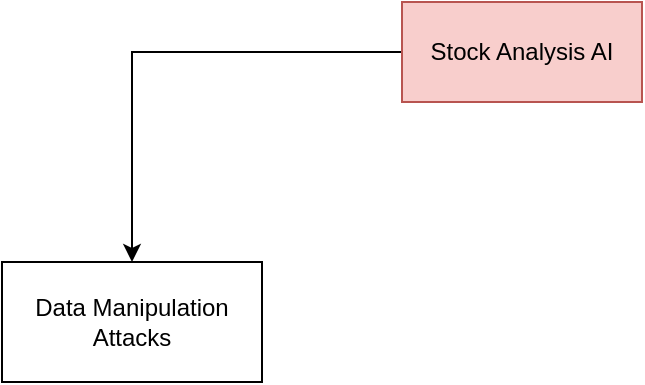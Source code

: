 <mxfile version="24.0.7" type="github">
  <diagram name="Page-1" id="i0uBFhyr9sTJ3_YORYAO">
    <mxGraphModel dx="1302" dy="675" grid="1" gridSize="10" guides="1" tooltips="1" connect="1" arrows="1" fold="1" page="1" pageScale="1" pageWidth="850" pageHeight="1100" math="0" shadow="0">
      <root>
        <mxCell id="0" />
        <mxCell id="1" parent="0" />
        <mxCell id="UjHeSYL5kDZ6qDYkqjq2-6" style="edgeStyle=orthogonalEdgeStyle;rounded=0;orthogonalLoop=1;jettySize=auto;html=1;entryX=0.5;entryY=0;entryDx=0;entryDy=0;fontFamily=Helvetica;fontSize=12;fontColor=default;" edge="1" parent="1" source="4nOqq2tdTD6MsqtiIIv1-1" target="UjHeSYL5kDZ6qDYkqjq2-1">
          <mxGeometry relative="1" as="geometry" />
        </mxCell>
        <mxCell id="4nOqq2tdTD6MsqtiIIv1-1" value="Stock Analysis AI" style="rounded=0;whiteSpace=wrap;html=1;fillColor=#f8cecc;strokeColor=#b85450;" parent="1" vertex="1">
          <mxGeometry x="380" y="170" width="120" height="50" as="geometry" />
        </mxCell>
        <mxCell id="UjHeSYL5kDZ6qDYkqjq2-1" value="Data Manipulation Attacks" style="rounded=0;whiteSpace=wrap;html=1;strokeColor=default;align=center;verticalAlign=middle;fillColor=default;" vertex="1" parent="1">
          <mxGeometry x="180" y="300" width="130" height="60" as="geometry" />
        </mxCell>
      </root>
    </mxGraphModel>
  </diagram>
</mxfile>
